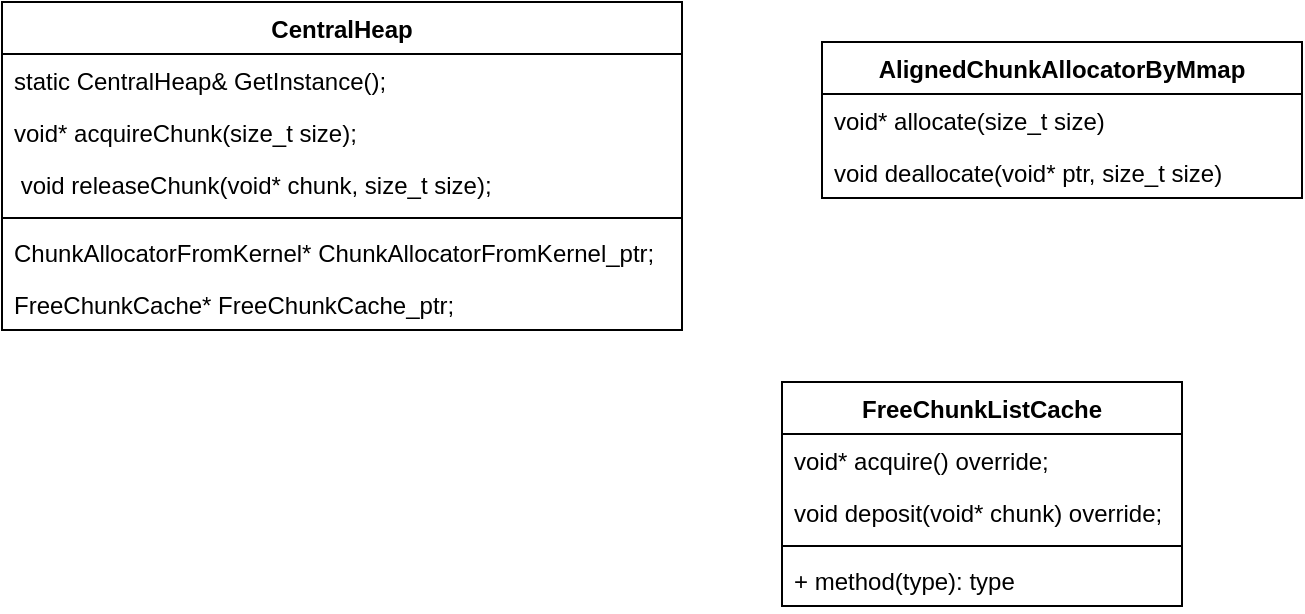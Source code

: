 <mxfile version="24.2.5" type="device">
  <diagram name="第 1 页" id="dp2p8l3NtwxcRP_YajEC">
    <mxGraphModel dx="797" dy="402" grid="1" gridSize="10" guides="1" tooltips="1" connect="1" arrows="1" fold="1" page="1" pageScale="1" pageWidth="827" pageHeight="1169" math="0" shadow="0">
      <root>
        <mxCell id="0" />
        <mxCell id="1" parent="0" />
        <mxCell id="SJVl3DOpONP_XBGOtJp_-5" value="&lt;div&gt;CentralHeap&lt;/div&gt;" style="swimlane;fontStyle=1;align=center;verticalAlign=top;childLayout=stackLayout;horizontal=1;startSize=26;horizontalStack=0;resizeParent=1;resizeParentMax=0;resizeLast=0;collapsible=1;marginBottom=0;whiteSpace=wrap;html=1;" vertex="1" parent="1">
          <mxGeometry x="130" y="290" width="340" height="164" as="geometry" />
        </mxCell>
        <mxCell id="SJVl3DOpONP_XBGOtJp_-6" value="static CentralHeap&amp;amp; GetInstance();" style="text;strokeColor=none;fillColor=none;align=left;verticalAlign=top;spacingLeft=4;spacingRight=4;overflow=hidden;rotatable=0;points=[[0,0.5],[1,0.5]];portConstraint=eastwest;whiteSpace=wrap;html=1;" vertex="1" parent="SJVl3DOpONP_XBGOtJp_-5">
          <mxGeometry y="26" width="340" height="26" as="geometry" />
        </mxCell>
        <mxCell id="SJVl3DOpONP_XBGOtJp_-10" value="void* acquireChunk(size_t size);" style="text;strokeColor=none;fillColor=none;align=left;verticalAlign=top;spacingLeft=4;spacingRight=4;overflow=hidden;rotatable=0;points=[[0,0.5],[1,0.5]];portConstraint=eastwest;whiteSpace=wrap;html=1;" vertex="1" parent="SJVl3DOpONP_XBGOtJp_-5">
          <mxGeometry y="52" width="340" height="26" as="geometry" />
        </mxCell>
        <mxCell id="SJVl3DOpONP_XBGOtJp_-11" value="&amp;nbsp;void releaseChunk(void* chunk, size_t size);" style="text;strokeColor=none;fillColor=none;align=left;verticalAlign=top;spacingLeft=4;spacingRight=4;overflow=hidden;rotatable=0;points=[[0,0.5],[1,0.5]];portConstraint=eastwest;whiteSpace=wrap;html=1;" vertex="1" parent="SJVl3DOpONP_XBGOtJp_-5">
          <mxGeometry y="78" width="340" height="26" as="geometry" />
        </mxCell>
        <mxCell id="SJVl3DOpONP_XBGOtJp_-7" value="" style="line;strokeWidth=1;fillColor=none;align=left;verticalAlign=middle;spacingTop=-1;spacingLeft=3;spacingRight=3;rotatable=0;labelPosition=right;points=[];portConstraint=eastwest;strokeColor=inherit;" vertex="1" parent="SJVl3DOpONP_XBGOtJp_-5">
          <mxGeometry y="104" width="340" height="8" as="geometry" />
        </mxCell>
        <mxCell id="SJVl3DOpONP_XBGOtJp_-8" value="ChunkAllocatorFromKernel* ChunkAllocatorFromKernel_ptr;" style="text;strokeColor=none;fillColor=none;align=left;verticalAlign=top;spacingLeft=4;spacingRight=4;overflow=hidden;rotatable=0;points=[[0,0.5],[1,0.5]];portConstraint=eastwest;whiteSpace=wrap;html=1;" vertex="1" parent="SJVl3DOpONP_XBGOtJp_-5">
          <mxGeometry y="112" width="340" height="26" as="geometry" />
        </mxCell>
        <mxCell id="SJVl3DOpONP_XBGOtJp_-9" value="FreeChunkCache* FreeChunkCache_ptr;" style="text;strokeColor=none;fillColor=none;align=left;verticalAlign=top;spacingLeft=4;spacingRight=4;overflow=hidden;rotatable=0;points=[[0,0.5],[1,0.5]];portConstraint=eastwest;whiteSpace=wrap;html=1;" vertex="1" parent="SJVl3DOpONP_XBGOtJp_-5">
          <mxGeometry y="138" width="340" height="26" as="geometry" />
        </mxCell>
        <mxCell id="SJVl3DOpONP_XBGOtJp_-12" value="AlignedChunkAllocatorByMmap" style="swimlane;fontStyle=1;align=center;verticalAlign=top;childLayout=stackLayout;horizontal=1;startSize=26;horizontalStack=0;resizeParent=1;resizeParentMax=0;resizeLast=0;collapsible=1;marginBottom=0;whiteSpace=wrap;html=1;" vertex="1" parent="1">
          <mxGeometry x="540" y="310" width="240" height="78" as="geometry" />
        </mxCell>
        <mxCell id="SJVl3DOpONP_XBGOtJp_-13" value="void* allocate(size_t size)" style="text;strokeColor=none;fillColor=none;align=left;verticalAlign=top;spacingLeft=4;spacingRight=4;overflow=hidden;rotatable=0;points=[[0,0.5],[1,0.5]];portConstraint=eastwest;whiteSpace=wrap;html=1;" vertex="1" parent="SJVl3DOpONP_XBGOtJp_-12">
          <mxGeometry y="26" width="240" height="26" as="geometry" />
        </mxCell>
        <mxCell id="SJVl3DOpONP_XBGOtJp_-16" value="void deallocate(void* ptr, size_t size)" style="text;strokeColor=none;fillColor=none;align=left;verticalAlign=top;spacingLeft=4;spacingRight=4;overflow=hidden;rotatable=0;points=[[0,0.5],[1,0.5]];portConstraint=eastwest;whiteSpace=wrap;html=1;" vertex="1" parent="SJVl3DOpONP_XBGOtJp_-12">
          <mxGeometry y="52" width="240" height="26" as="geometry" />
        </mxCell>
        <mxCell id="SJVl3DOpONP_XBGOtJp_-17" value="FreeChunkListCache" style="swimlane;fontStyle=1;align=center;verticalAlign=top;childLayout=stackLayout;horizontal=1;startSize=26;horizontalStack=0;resizeParent=1;resizeParentMax=0;resizeLast=0;collapsible=1;marginBottom=0;whiteSpace=wrap;html=1;" vertex="1" parent="1">
          <mxGeometry x="520" y="480" width="200" height="112" as="geometry" />
        </mxCell>
        <mxCell id="SJVl3DOpONP_XBGOtJp_-18" value="void* acquire() override;" style="text;strokeColor=none;fillColor=none;align=left;verticalAlign=top;spacingLeft=4;spacingRight=4;overflow=hidden;rotatable=0;points=[[0,0.5],[1,0.5]];portConstraint=eastwest;whiteSpace=wrap;html=1;" vertex="1" parent="SJVl3DOpONP_XBGOtJp_-17">
          <mxGeometry y="26" width="200" height="26" as="geometry" />
        </mxCell>
        <mxCell id="SJVl3DOpONP_XBGOtJp_-21" value="void deposit(void* chunk) override;" style="text;strokeColor=none;fillColor=none;align=left;verticalAlign=top;spacingLeft=4;spacingRight=4;overflow=hidden;rotatable=0;points=[[0,0.5],[1,0.5]];portConstraint=eastwest;whiteSpace=wrap;html=1;" vertex="1" parent="SJVl3DOpONP_XBGOtJp_-17">
          <mxGeometry y="52" width="200" height="26" as="geometry" />
        </mxCell>
        <mxCell id="SJVl3DOpONP_XBGOtJp_-19" value="" style="line;strokeWidth=1;fillColor=none;align=left;verticalAlign=middle;spacingTop=-1;spacingLeft=3;spacingRight=3;rotatable=0;labelPosition=right;points=[];portConstraint=eastwest;strokeColor=inherit;" vertex="1" parent="SJVl3DOpONP_XBGOtJp_-17">
          <mxGeometry y="78" width="200" height="8" as="geometry" />
        </mxCell>
        <mxCell id="SJVl3DOpONP_XBGOtJp_-20" value="+ method(type): type" style="text;strokeColor=none;fillColor=none;align=left;verticalAlign=top;spacingLeft=4;spacingRight=4;overflow=hidden;rotatable=0;points=[[0,0.5],[1,0.5]];portConstraint=eastwest;whiteSpace=wrap;html=1;" vertex="1" parent="SJVl3DOpONP_XBGOtJp_-17">
          <mxGeometry y="86" width="200" height="26" as="geometry" />
        </mxCell>
      </root>
    </mxGraphModel>
  </diagram>
</mxfile>
